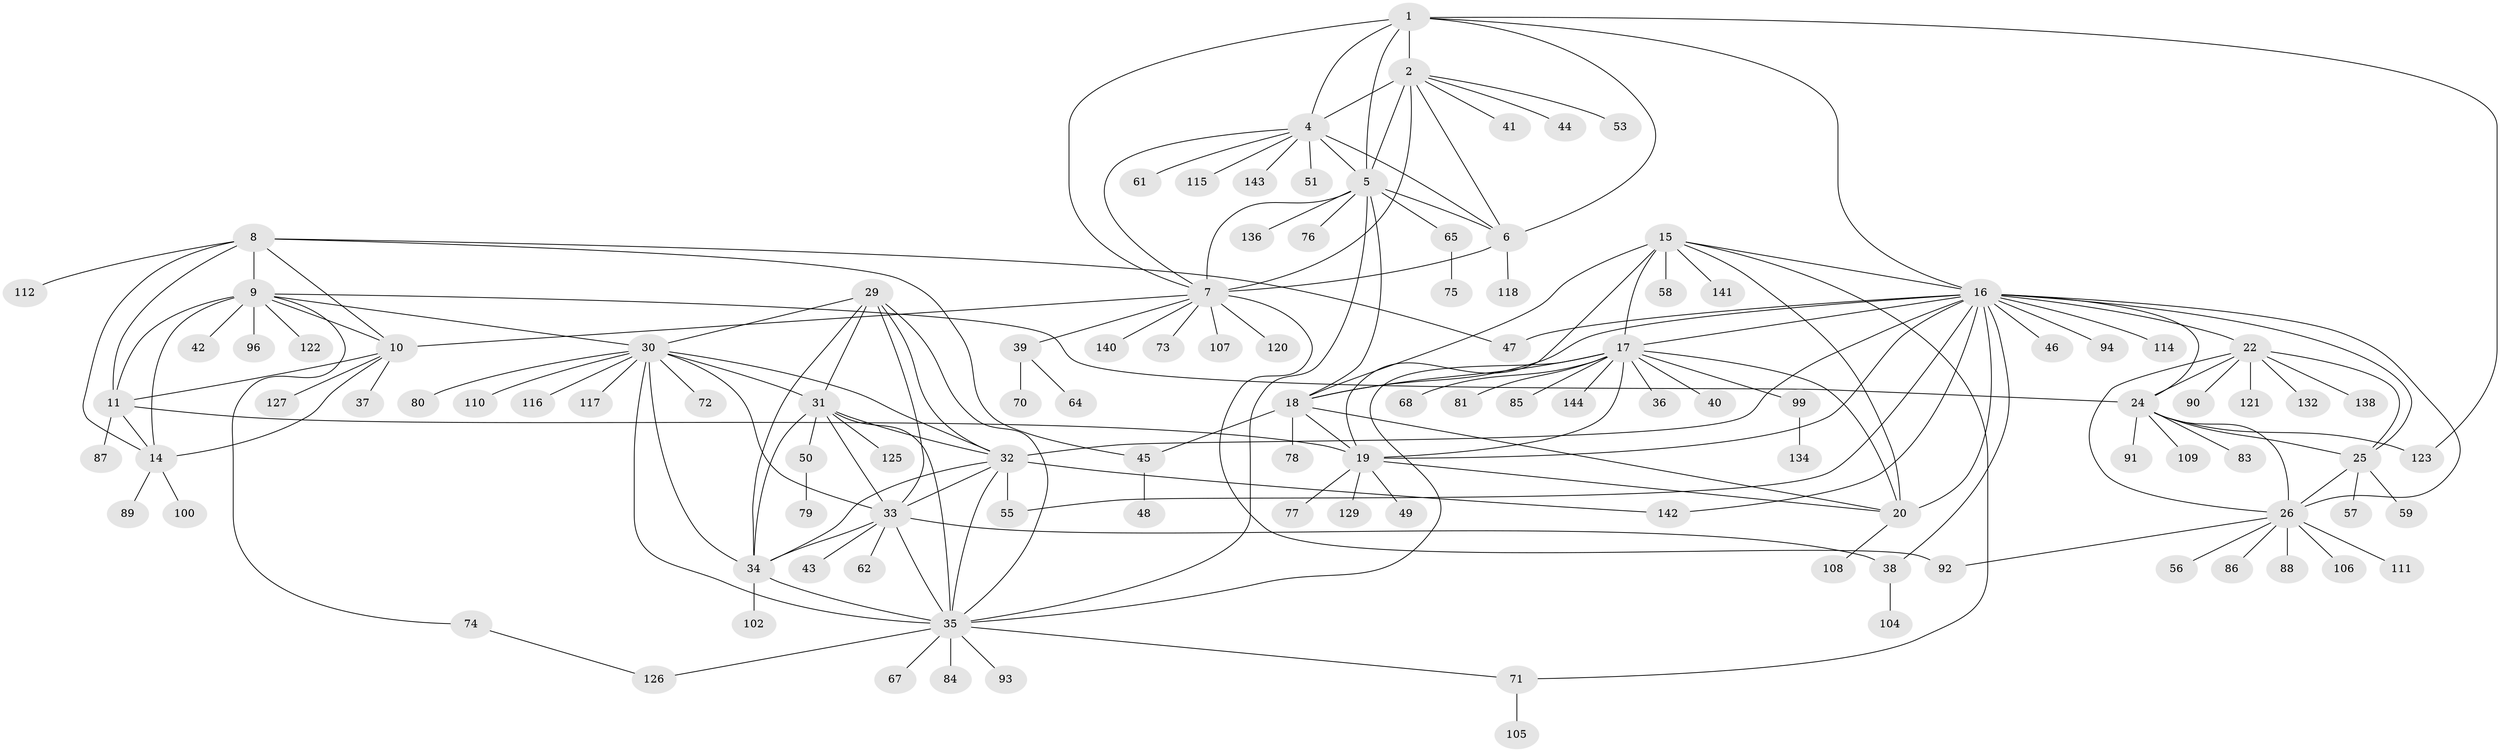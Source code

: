 // Generated by graph-tools (version 1.1) at 2025/24/03/03/25 07:24:11]
// undirected, 115 vertices, 176 edges
graph export_dot {
graph [start="1"]
  node [color=gray90,style=filled];
  1;
  2 [super="+3"];
  4 [super="+139"];
  5 [super="+101"];
  6;
  7 [super="+97"];
  8 [super="+12"];
  9 [super="+13"];
  10 [super="+133"];
  11;
  14 [super="+63"];
  15 [super="+98"];
  16 [super="+23"];
  17 [super="+21"];
  18;
  19 [super="+52"];
  20 [super="+131"];
  22 [super="+27"];
  24 [super="+28"];
  25 [super="+113"];
  26 [super="+135"];
  29 [super="+66"];
  30 [super="+130"];
  31;
  32 [super="+69"];
  33 [super="+124"];
  34;
  35 [super="+60"];
  36;
  37;
  38 [super="+103"];
  39;
  40;
  41 [super="+54"];
  42;
  43;
  44;
  45;
  46;
  47 [super="+82"];
  48;
  49;
  50;
  51;
  53;
  55;
  56 [super="+128"];
  57;
  58;
  59;
  61;
  62;
  64;
  65;
  67;
  68;
  70;
  71 [super="+95"];
  72;
  73;
  74;
  75;
  76;
  77;
  78;
  79;
  80;
  81;
  83;
  84;
  85;
  86;
  87 [super="+119"];
  88;
  89;
  90;
  91;
  92;
  93;
  94;
  96;
  99;
  100;
  102;
  104;
  105;
  106;
  107;
  108;
  109;
  110;
  111 [super="+137"];
  112;
  114;
  115;
  116;
  117;
  118;
  120;
  121;
  122;
  123;
  125;
  126;
  127;
  129;
  132;
  134;
  136;
  138;
  140;
  141;
  142;
  143;
  144;
  1 -- 2 [weight=2];
  1 -- 4;
  1 -- 5;
  1 -- 6;
  1 -- 7;
  1 -- 123;
  1 -- 16;
  2 -- 4 [weight=2];
  2 -- 5 [weight=2];
  2 -- 6 [weight=2];
  2 -- 7 [weight=2];
  2 -- 41;
  2 -- 44;
  2 -- 53;
  4 -- 5;
  4 -- 6;
  4 -- 7;
  4 -- 51;
  4 -- 61;
  4 -- 115;
  4 -- 143;
  5 -- 6;
  5 -- 7;
  5 -- 18;
  5 -- 35;
  5 -- 65;
  5 -- 76;
  5 -- 136;
  6 -- 7;
  6 -- 118;
  7 -- 10;
  7 -- 39;
  7 -- 73;
  7 -- 92;
  7 -- 120;
  7 -- 140;
  7 -- 107;
  8 -- 9 [weight=4];
  8 -- 10 [weight=2];
  8 -- 11 [weight=2];
  8 -- 14 [weight=2];
  8 -- 45;
  8 -- 112;
  8 -- 47;
  9 -- 10 [weight=2];
  9 -- 11 [weight=2];
  9 -- 14 [weight=2];
  9 -- 42;
  9 -- 96;
  9 -- 74;
  9 -- 122;
  9 -- 30;
  9 -- 24;
  10 -- 11;
  10 -- 14;
  10 -- 37;
  10 -- 127;
  11 -- 14;
  11 -- 19;
  11 -- 87;
  14 -- 100;
  14 -- 89;
  15 -- 16;
  15 -- 17 [weight=2];
  15 -- 18;
  15 -- 19;
  15 -- 20;
  15 -- 58;
  15 -- 71;
  15 -- 141;
  16 -- 17 [weight=2];
  16 -- 18;
  16 -- 19;
  16 -- 20;
  16 -- 38;
  16 -- 94;
  16 -- 114;
  16 -- 32;
  16 -- 46;
  16 -- 142;
  16 -- 22 [weight=2];
  16 -- 55;
  16 -- 24 [weight=2];
  16 -- 25;
  16 -- 26;
  16 -- 47;
  17 -- 18 [weight=2];
  17 -- 19 [weight=2];
  17 -- 20 [weight=2];
  17 -- 36;
  17 -- 40;
  17 -- 68;
  17 -- 81;
  17 -- 85;
  17 -- 144;
  17 -- 99;
  17 -- 35;
  18 -- 19;
  18 -- 20;
  18 -- 45;
  18 -- 78;
  19 -- 20;
  19 -- 49;
  19 -- 77;
  19 -- 129;
  20 -- 108;
  22 -- 24 [weight=4];
  22 -- 25 [weight=2];
  22 -- 26 [weight=2];
  22 -- 90;
  22 -- 121;
  22 -- 132;
  22 -- 138;
  24 -- 25 [weight=2];
  24 -- 26 [weight=2];
  24 -- 91;
  24 -- 109;
  24 -- 83;
  24 -- 123;
  25 -- 26;
  25 -- 57;
  25 -- 59;
  26 -- 56;
  26 -- 86;
  26 -- 88;
  26 -- 92;
  26 -- 106;
  26 -- 111;
  29 -- 30;
  29 -- 31;
  29 -- 32;
  29 -- 33;
  29 -- 34;
  29 -- 35;
  30 -- 31;
  30 -- 32;
  30 -- 33;
  30 -- 34;
  30 -- 35;
  30 -- 72;
  30 -- 80;
  30 -- 110;
  30 -- 116;
  30 -- 117;
  31 -- 32;
  31 -- 33;
  31 -- 34;
  31 -- 35;
  31 -- 50;
  31 -- 125;
  32 -- 33;
  32 -- 34;
  32 -- 35;
  32 -- 55;
  32 -- 142;
  33 -- 34;
  33 -- 35;
  33 -- 38;
  33 -- 43;
  33 -- 62;
  34 -- 35;
  34 -- 102;
  35 -- 71;
  35 -- 84;
  35 -- 126;
  35 -- 67;
  35 -- 93;
  38 -- 104;
  39 -- 64;
  39 -- 70;
  45 -- 48;
  50 -- 79;
  65 -- 75;
  71 -- 105;
  74 -- 126;
  99 -- 134;
}
